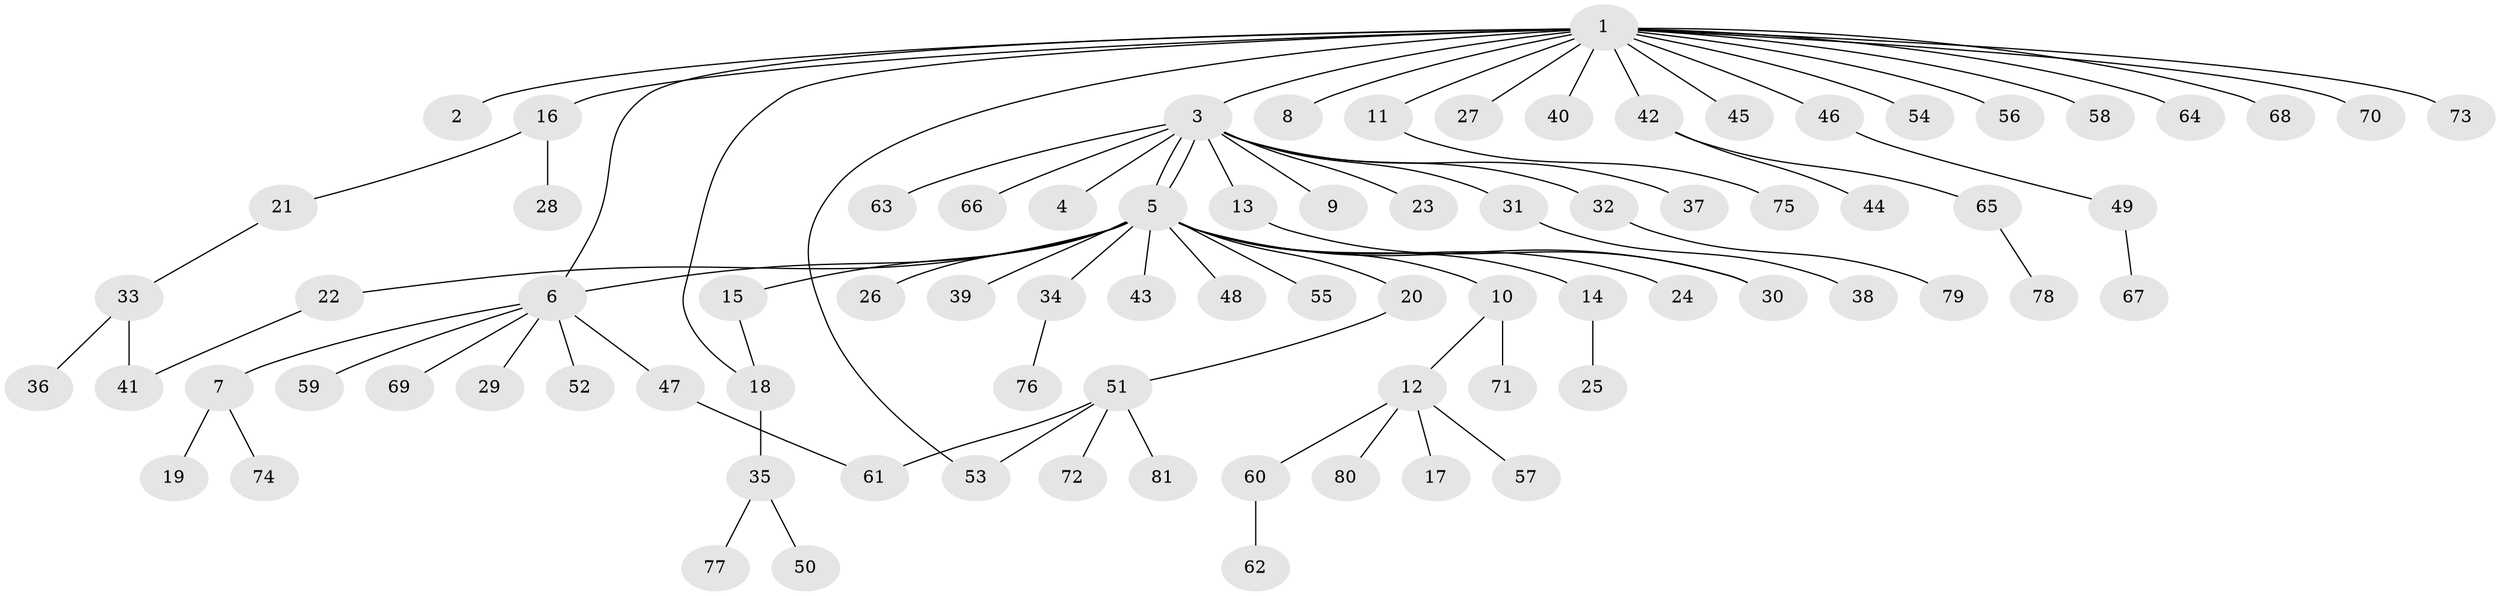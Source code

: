 // Generated by graph-tools (version 1.1) at 2025/01/03/09/25 03:01:52]
// undirected, 81 vertices, 87 edges
graph export_dot {
graph [start="1"]
  node [color=gray90,style=filled];
  1;
  2;
  3;
  4;
  5;
  6;
  7;
  8;
  9;
  10;
  11;
  12;
  13;
  14;
  15;
  16;
  17;
  18;
  19;
  20;
  21;
  22;
  23;
  24;
  25;
  26;
  27;
  28;
  29;
  30;
  31;
  32;
  33;
  34;
  35;
  36;
  37;
  38;
  39;
  40;
  41;
  42;
  43;
  44;
  45;
  46;
  47;
  48;
  49;
  50;
  51;
  52;
  53;
  54;
  55;
  56;
  57;
  58;
  59;
  60;
  61;
  62;
  63;
  64;
  65;
  66;
  67;
  68;
  69;
  70;
  71;
  72;
  73;
  74;
  75;
  76;
  77;
  78;
  79;
  80;
  81;
  1 -- 2;
  1 -- 3;
  1 -- 6;
  1 -- 8;
  1 -- 11;
  1 -- 16;
  1 -- 18;
  1 -- 27;
  1 -- 40;
  1 -- 42;
  1 -- 45;
  1 -- 46;
  1 -- 53;
  1 -- 54;
  1 -- 56;
  1 -- 58;
  1 -- 64;
  1 -- 68;
  1 -- 70;
  1 -- 73;
  3 -- 4;
  3 -- 5;
  3 -- 5;
  3 -- 9;
  3 -- 13;
  3 -- 23;
  3 -- 31;
  3 -- 32;
  3 -- 37;
  3 -- 63;
  3 -- 66;
  5 -- 6;
  5 -- 10;
  5 -- 14;
  5 -- 15;
  5 -- 20;
  5 -- 22;
  5 -- 24;
  5 -- 26;
  5 -- 30;
  5 -- 34;
  5 -- 39;
  5 -- 43;
  5 -- 48;
  5 -- 55;
  6 -- 7;
  6 -- 29;
  6 -- 47;
  6 -- 52;
  6 -- 59;
  6 -- 69;
  7 -- 19;
  7 -- 74;
  10 -- 12;
  10 -- 71;
  11 -- 75;
  12 -- 17;
  12 -- 57;
  12 -- 60;
  12 -- 80;
  13 -- 30;
  14 -- 25;
  15 -- 18;
  16 -- 21;
  16 -- 28;
  18 -- 35;
  20 -- 51;
  21 -- 33;
  22 -- 41;
  31 -- 38;
  32 -- 79;
  33 -- 36;
  33 -- 41;
  34 -- 76;
  35 -- 50;
  35 -- 77;
  42 -- 44;
  42 -- 65;
  46 -- 49;
  47 -- 61;
  49 -- 67;
  51 -- 53;
  51 -- 61;
  51 -- 72;
  51 -- 81;
  60 -- 62;
  65 -- 78;
}
